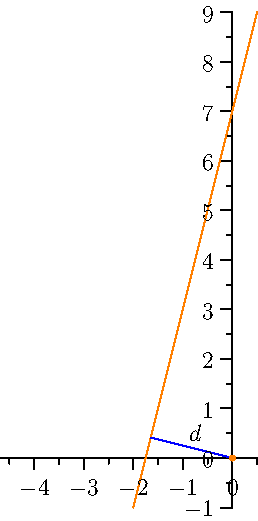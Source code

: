 import graph;

real f(real x) { return 4x+7; }
real le=-2;
real re=0.5;

real theta0 = atan(-1/4)+pi/6;
real theta1 = atan(-1/4)-pi/6;

int imax = 10;

//for(int i=1; i<imax; ++i) {
int i=5;
  currentpicture.erase();
  size(200,260);

  real theta = theta0 + (theta1-theta0)*i/imax;
  real x0 = -7/(4-tan(theta));
  real y0 = f(x0);

  draw(graph(f,-2,0.5),orange);
  path p = (0,0)--(x0,y0);
  label("$d$",p);
  draw((0,0)--(x0,y0),blue);
  arrow("$(x,4x+7)$",(x0,y0),NW,invisible);
  dot((0,0),orange);

  xaxis(RightTicks);
  yaxis(LeftTicks);

  shipout("line0a","eps");
//}

